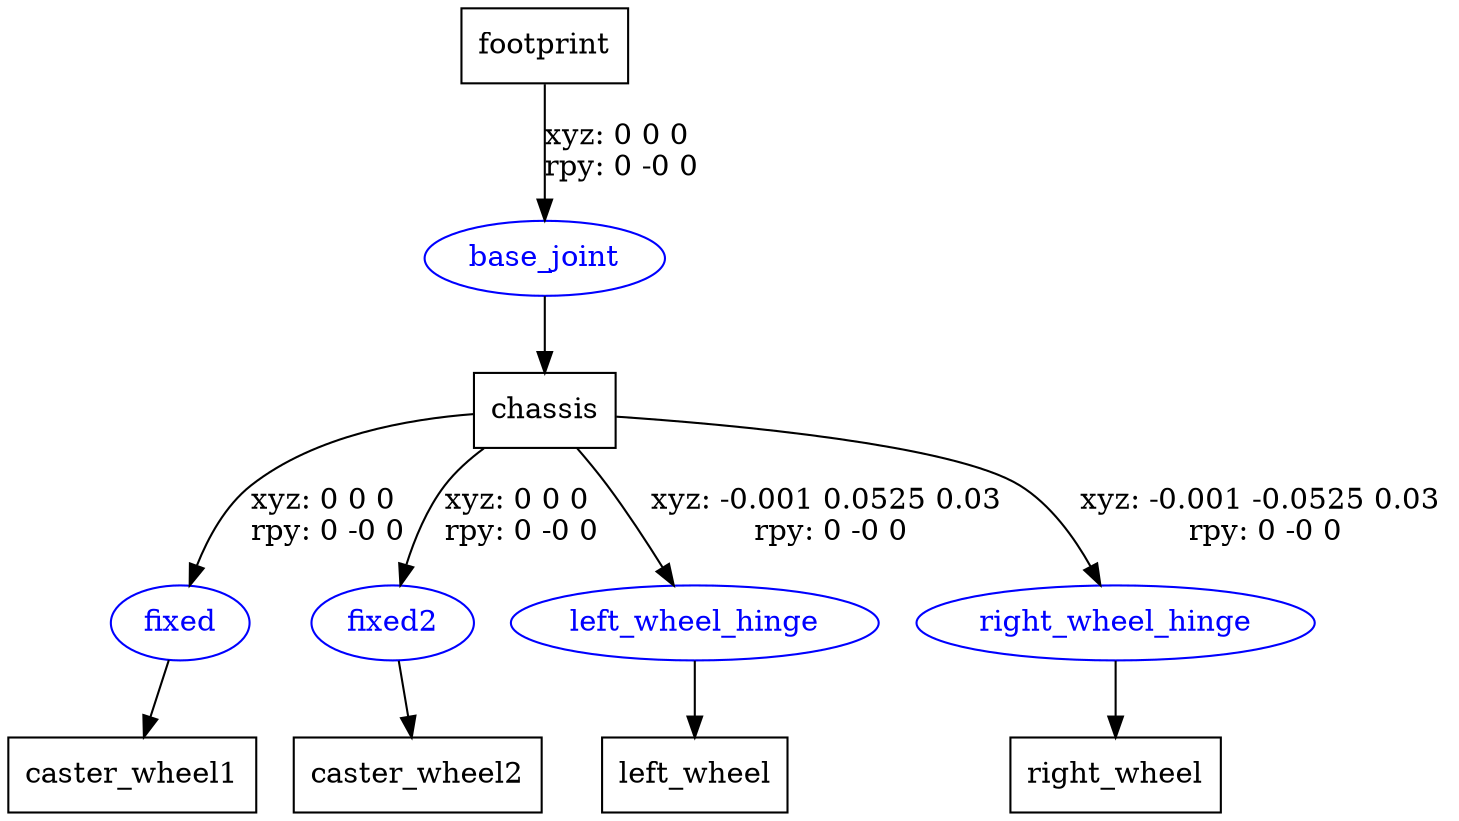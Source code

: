 digraph G {
node [shape=box];
"footprint" [label="footprint"];
"chassis" [label="chassis"];
"caster_wheel1" [label="caster_wheel1"];
"caster_wheel2" [label="caster_wheel2"];
"left_wheel" [label="left_wheel"];
"right_wheel" [label="right_wheel"];
node [shape=ellipse, color=blue, fontcolor=blue];
"footprint" -> "base_joint" [label="xyz: 0 0 0 \nrpy: 0 -0 0"]
"base_joint" -> "chassis"
"chassis" -> "fixed" [label="xyz: 0 0 0 \nrpy: 0 -0 0"]
"fixed" -> "caster_wheel1"
"chassis" -> "fixed2" [label="xyz: 0 0 0 \nrpy: 0 -0 0"]
"fixed2" -> "caster_wheel2"
"chassis" -> "left_wheel_hinge" [label="xyz: -0.001 0.0525 0.03 \nrpy: 0 -0 0"]
"left_wheel_hinge" -> "left_wheel"
"chassis" -> "right_wheel_hinge" [label="xyz: -0.001 -0.0525 0.03 \nrpy: 0 -0 0"]
"right_wheel_hinge" -> "right_wheel"
}
